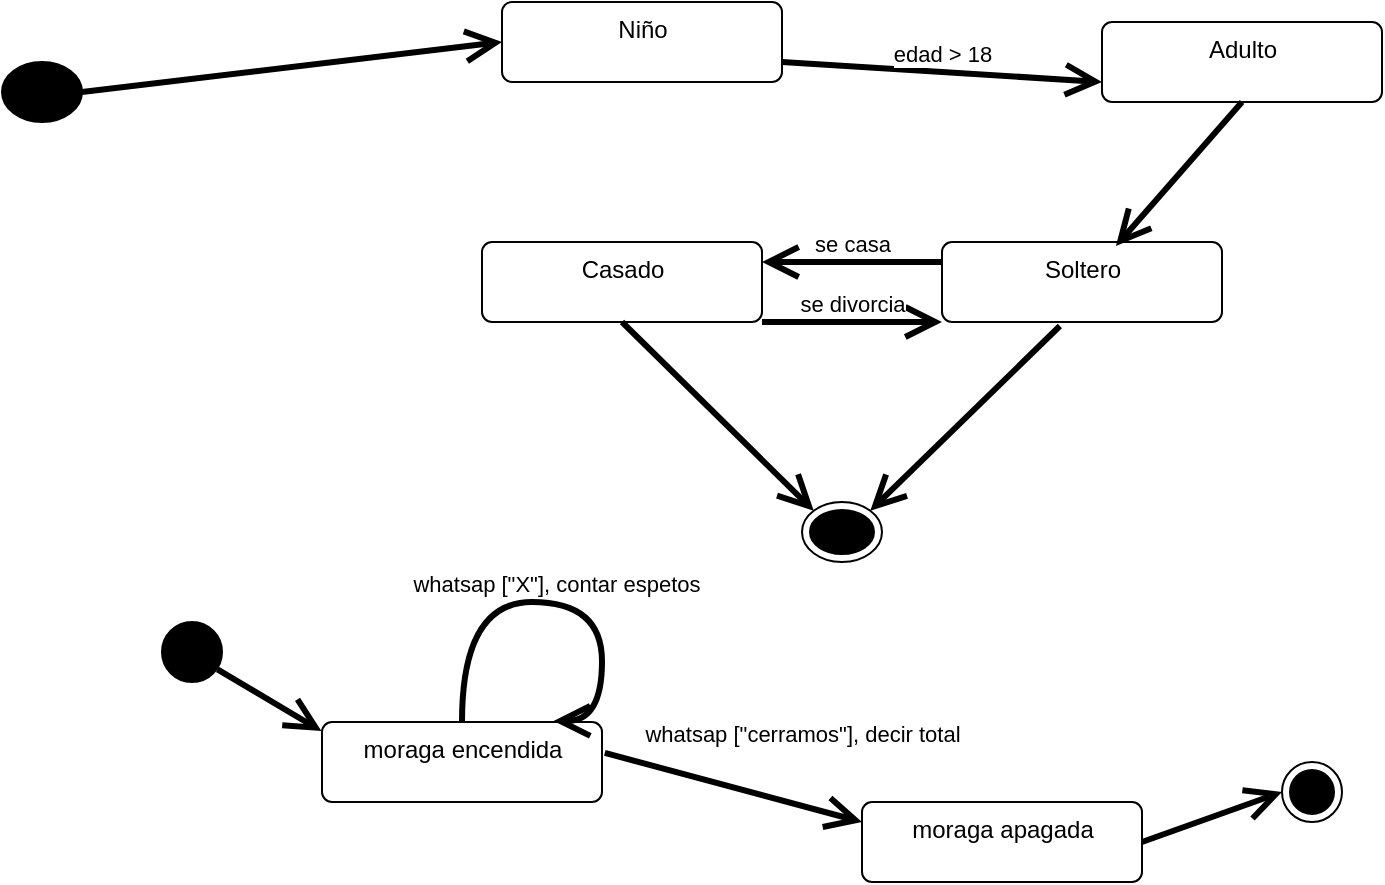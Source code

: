 <mxfile version="14.1.8" type="device"><diagram id="9g4YJGXylrpkTXdrTvrZ" name="Página-1"><mxGraphModel dx="780" dy="494" grid="1" gridSize="10" guides="1" tooltips="1" connect="1" arrows="1" fold="1" page="1" pageScale="1" pageWidth="827" pageHeight="1169" math="0" shadow="0"><root><mxCell id="0"/><mxCell id="1" parent="0"/><mxCell id="631p48trq7cKTTapvX7n-1" value="" style="ellipse;html=1;shape=endState;fillColor=#000000;strokeColor=#000000;" vertex="1" parent="1"><mxGeometry x="460" y="280" width="40" height="30" as="geometry"/></mxCell><mxCell id="631p48trq7cKTTapvX7n-3" value="" style="shape=ellipse;html=1;fillColor=#000000;fontSize=18;fontColor=#ffffff;" vertex="1" parent="1"><mxGeometry x="60" y="60" width="40" height="30" as="geometry"/></mxCell><mxCell id="631p48trq7cKTTapvX7n-4" value="Niño" style="html=1;align=center;verticalAlign=top;rounded=1;absoluteArcSize=1;arcSize=10;dashed=0;" vertex="1" parent="1"><mxGeometry x="310" y="30" width="140" height="40" as="geometry"/></mxCell><mxCell id="631p48trq7cKTTapvX7n-5" value="" style="edgeStyle=none;html=1;endArrow=open;endSize=12;strokeWidth=3;verticalAlign=bottom;exitX=1;exitY=0.5;exitDx=0;exitDy=0;entryX=0;entryY=0.5;entryDx=0;entryDy=0;" edge="1" parent="1" source="631p48trq7cKTTapvX7n-3" target="631p48trq7cKTTapvX7n-4"><mxGeometry x="-0.022" y="23" width="160" relative="1" as="geometry"><mxPoint x="120" y="74.5" as="sourcePoint"/><mxPoint x="280" y="74.5" as="targetPoint"/><mxPoint as="offset"/></mxGeometry></mxCell><mxCell id="631p48trq7cKTTapvX7n-6" value="Adulto" style="html=1;align=center;verticalAlign=top;rounded=1;absoluteArcSize=1;arcSize=10;dashed=0;" vertex="1" parent="1"><mxGeometry x="610" y="40" width="140" height="40" as="geometry"/></mxCell><mxCell id="631p48trq7cKTTapvX7n-7" value="Soltero" style="html=1;align=center;verticalAlign=top;rounded=1;absoluteArcSize=1;arcSize=10;dashed=0;" vertex="1" parent="1"><mxGeometry x="530" y="150" width="140" height="40" as="geometry"/></mxCell><mxCell id="631p48trq7cKTTapvX7n-8" value="Casado" style="html=1;align=center;verticalAlign=top;rounded=1;absoluteArcSize=1;arcSize=10;dashed=0;" vertex="1" parent="1"><mxGeometry x="300" y="150" width="140" height="40" as="geometry"/></mxCell><mxCell id="631p48trq7cKTTapvX7n-12" value="edad &amp;gt; 18" style="edgeStyle=none;html=1;endArrow=open;endSize=12;strokeWidth=3;verticalAlign=bottom;entryX=0;entryY=0.75;entryDx=0;entryDy=0;exitX=1;exitY=0.75;exitDx=0;exitDy=0;" edge="1" parent="1" source="631p48trq7cKTTapvX7n-4" target="631p48trq7cKTTapvX7n-6"><mxGeometry width="160" relative="1" as="geometry"><mxPoint x="330" y="260" as="sourcePoint"/><mxPoint x="490" y="260" as="targetPoint"/></mxGeometry></mxCell><mxCell id="631p48trq7cKTTapvX7n-13" value="" style="edgeStyle=none;html=1;endArrow=open;endSize=12;strokeWidth=3;verticalAlign=bottom;exitX=0.5;exitY=1;exitDx=0;exitDy=0;entryX=0.621;entryY=0.05;entryDx=0;entryDy=0;entryPerimeter=0;" edge="1" parent="1" source="631p48trq7cKTTapvX7n-6" target="631p48trq7cKTTapvX7n-7"><mxGeometry width="160" relative="1" as="geometry"><mxPoint x="330" y="260" as="sourcePoint"/><mxPoint x="490" y="260" as="targetPoint"/></mxGeometry></mxCell><mxCell id="631p48trq7cKTTapvX7n-14" value="se casa" style="edgeStyle=none;html=1;endArrow=open;endSize=12;strokeWidth=3;verticalAlign=bottom;exitX=0;exitY=0.25;exitDx=0;exitDy=0;entryX=1;entryY=0.25;entryDx=0;entryDy=0;" edge="1" parent="1" source="631p48trq7cKTTapvX7n-7" target="631p48trq7cKTTapvX7n-8"><mxGeometry width="160" relative="1" as="geometry"><mxPoint x="330" y="260" as="sourcePoint"/><mxPoint x="490" y="260" as="targetPoint"/></mxGeometry></mxCell><mxCell id="631p48trq7cKTTapvX7n-15" value="se divorcia" style="edgeStyle=none;html=1;endArrow=open;endSize=12;strokeWidth=3;verticalAlign=bottom;exitX=1;exitY=1;exitDx=0;exitDy=0;entryX=0;entryY=1;entryDx=0;entryDy=0;exitPerimeter=0;" edge="1" parent="1" source="631p48trq7cKTTapvX7n-8" target="631p48trq7cKTTapvX7n-7"><mxGeometry width="160" relative="1" as="geometry"><mxPoint x="330" y="260" as="sourcePoint"/><mxPoint x="490" y="260" as="targetPoint"/></mxGeometry></mxCell><mxCell id="631p48trq7cKTTapvX7n-16" value="" style="edgeStyle=none;html=1;endArrow=open;endSize=12;strokeWidth=3;verticalAlign=bottom;exitX=0.5;exitY=1;exitDx=0;exitDy=0;entryX=0;entryY=0;entryDx=0;entryDy=0;" edge="1" parent="1" source="631p48trq7cKTTapvX7n-8" target="631p48trq7cKTTapvX7n-1"><mxGeometry width="160" relative="1" as="geometry"><mxPoint x="330" y="260" as="sourcePoint"/><mxPoint x="490" y="260" as="targetPoint"/></mxGeometry></mxCell><mxCell id="631p48trq7cKTTapvX7n-17" style="edgeStyle=none;rounded=0;orthogonalLoop=1;jettySize=auto;html=1;entryX=0.5;entryY=0;entryDx=0;entryDy=0;" edge="1" parent="1" source="631p48trq7cKTTapvX7n-1" target="631p48trq7cKTTapvX7n-1"><mxGeometry relative="1" as="geometry"/></mxCell><mxCell id="631p48trq7cKTTapvX7n-18" value="" style="edgeStyle=none;html=1;endArrow=open;endSize=12;strokeWidth=3;verticalAlign=bottom;exitX=0.421;exitY=1.05;exitDx=0;exitDy=0;exitPerimeter=0;entryX=1;entryY=0;entryDx=0;entryDy=0;" edge="1" parent="1" source="631p48trq7cKTTapvX7n-7" target="631p48trq7cKTTapvX7n-1"><mxGeometry width="160" relative="1" as="geometry"><mxPoint x="380" y="200" as="sourcePoint"/><mxPoint x="500" y="270" as="targetPoint"/></mxGeometry></mxCell><mxCell id="631p48trq7cKTTapvX7n-19" value="moraga encendida" style="html=1;align=center;verticalAlign=top;rounded=1;absoluteArcSize=1;arcSize=10;dashed=0;" vertex="1" parent="1"><mxGeometry x="220" y="390" width="140" height="40" as="geometry"/></mxCell><mxCell id="631p48trq7cKTTapvX7n-20" value="moraga apagada" style="html=1;align=center;verticalAlign=top;rounded=1;absoluteArcSize=1;arcSize=10;dashed=0;" vertex="1" parent="1"><mxGeometry x="490" y="430" width="140" height="40" as="geometry"/></mxCell><mxCell id="631p48trq7cKTTapvX7n-21" value="whatsap [&quot;X&quot;], contar espetos" style="edgeStyle=orthogonalEdgeStyle;html=1;endArrow=open;endSize=12;strokeWidth=3;verticalAlign=bottom;exitX=0.5;exitY=0;exitDx=0;exitDy=0;curved=1;entryX=0.827;entryY=-0.014;entryDx=0;entryDy=0;entryPerimeter=0;" edge="1" parent="1" source="631p48trq7cKTTapvX7n-19" target="631p48trq7cKTTapvX7n-19"><mxGeometry width="160" relative="1" as="geometry"><mxPoint x="330" y="360" as="sourcePoint"/><mxPoint x="490" y="360" as="targetPoint"/><Array as="points"><mxPoint x="290" y="330"/><mxPoint x="360" y="330"/><mxPoint x="360" y="389"/></Array></mxGeometry></mxCell><mxCell id="631p48trq7cKTTapvX7n-22" value="whatsap [&quot;cerramos&quot;], decir total" style="edgeStyle=none;html=1;endArrow=open;endSize=12;strokeWidth=3;verticalAlign=bottom;exitX=1.01;exitY=0.386;exitDx=0;exitDy=0;exitPerimeter=0;entryX=0;entryY=0.25;entryDx=0;entryDy=0;" edge="1" parent="1" source="631p48trq7cKTTapvX7n-19" target="631p48trq7cKTTapvX7n-20"><mxGeometry x="0.43" y="26" width="160" relative="1" as="geometry"><mxPoint x="310" y="340" as="sourcePoint"/><mxPoint x="470" y="340" as="targetPoint"/><mxPoint as="offset"/></mxGeometry></mxCell><mxCell id="631p48trq7cKTTapvX7n-23" value="" style="shape=ellipse;html=1;fillColor=#000000;fontSize=18;fontColor=#ffffff;" vertex="1" parent="1"><mxGeometry x="140" y="340" width="30" height="30" as="geometry"/></mxCell><mxCell id="631p48trq7cKTTapvX7n-24" value="" style="edgeStyle=none;html=1;endArrow=open;endSize=12;strokeWidth=3;verticalAlign=bottom;exitX=0.924;exitY=0.79;exitDx=0;exitDy=0;exitPerimeter=0;entryX=-0.002;entryY=0.114;entryDx=0;entryDy=0;entryPerimeter=0;" edge="1" parent="1" source="631p48trq7cKTTapvX7n-23" target="631p48trq7cKTTapvX7n-19"><mxGeometry width="160" relative="1" as="geometry"><mxPoint x="250" y="400" as="sourcePoint"/><mxPoint x="410" y="400" as="targetPoint"/></mxGeometry></mxCell><mxCell id="631p48trq7cKTTapvX7n-25" value="" style="ellipse;html=1;shape=endState;fillColor=#000000;strokeColor=#000000;" vertex="1" parent="1"><mxGeometry x="700" y="410" width="30" height="30" as="geometry"/></mxCell><mxCell id="631p48trq7cKTTapvX7n-26" value="" style="edgeStyle=none;html=1;endArrow=open;endSize=12;strokeWidth=3;verticalAlign=bottom;exitX=1;exitY=0.5;exitDx=0;exitDy=0;entryX=0;entryY=0.5;entryDx=0;entryDy=0;" edge="1" parent="1" source="631p48trq7cKTTapvX7n-20" target="631p48trq7cKTTapvX7n-25"><mxGeometry x="0.303" y="46" width="160" relative="1" as="geometry"><mxPoint x="530" y="400" as="sourcePoint"/><mxPoint x="690" y="400" as="targetPoint"/><mxPoint as="offset"/></mxGeometry></mxCell></root></mxGraphModel></diagram></mxfile>